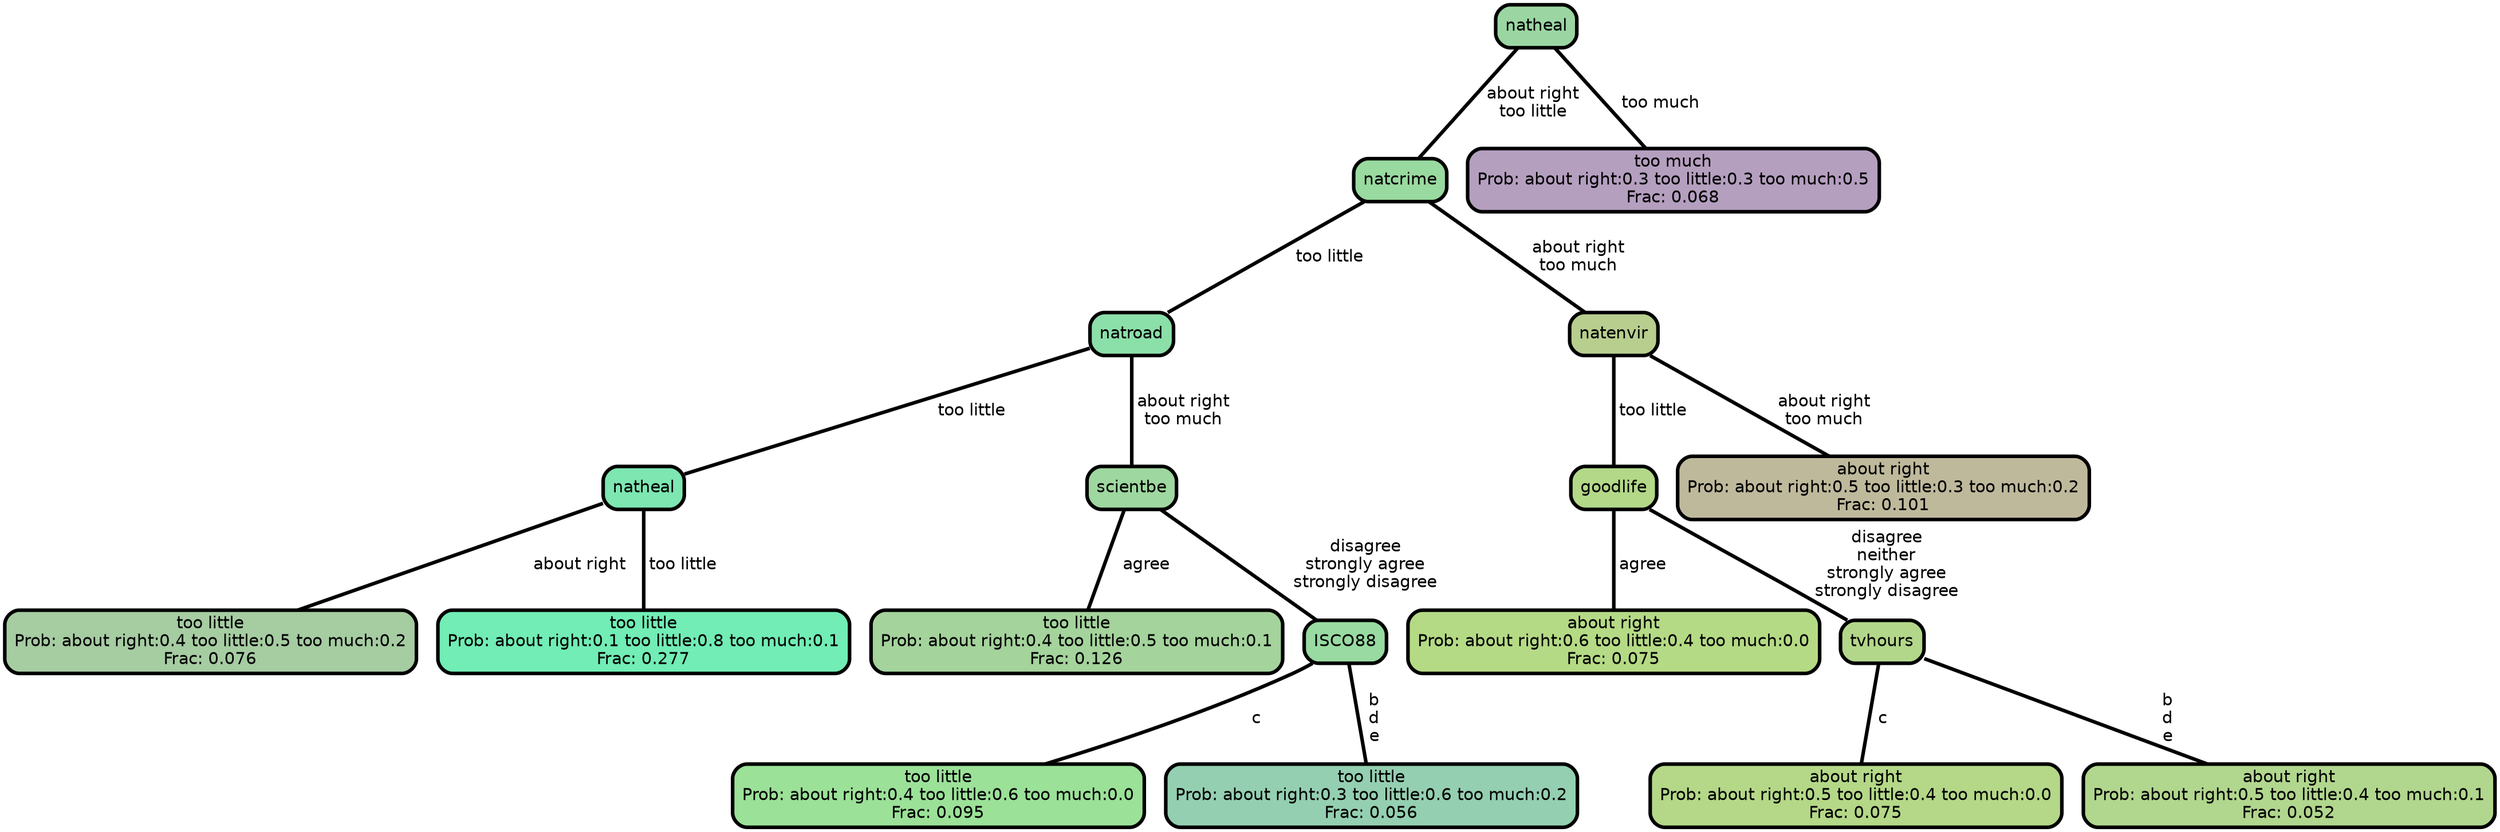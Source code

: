 graph Tree {
node [shape=box, style="filled, rounded",color="black",penwidth="3",fontcolor="black",                 fontname=helvetica] ;
graph [ranksep="0 equally", splines=straight,                 bgcolor=transparent, dpi=200] ;
edge [fontname=helvetica, color=black] ;
0 [label="too little
Prob: about right:0.4 too little:0.5 too much:0.2
Frac: 0.076", fillcolor="#a6cca2"] ;
1 [label="natheal", fillcolor="#7de6b1"] ;
2 [label="too little
Prob: about right:0.1 too little:0.8 too much:0.1
Frac: 0.277", fillcolor="#71edb5"] ;
3 [label="natroad", fillcolor="#8bdfa9"] ;
4 [label="too little
Prob: about right:0.4 too little:0.5 too much:0.1
Frac: 0.126", fillcolor="#a4d39c"] ;
5 [label="scientbe", fillcolor="#9ed79f"] ;
6 [label="too little
Prob: about right:0.4 too little:0.6 too much:0.0
Frac: 0.095", fillcolor="#9be198"] ;
7 [label="ISCO88", fillcolor="#98daa1"] ;
8 [label="too little
Prob: about right:0.3 too little:0.6 too much:0.2
Frac: 0.056", fillcolor="#94cfb1"] ;
9 [label="natcrime", fillcolor="#99daa0"] ;
10 [label="about right
Prob: about right:0.6 too little:0.4 too much:0.0
Frac: 0.075", fillcolor="#b5da85"] ;
11 [label="goodlife", fillcolor="#b3d888"] ;
12 [label="about right
Prob: about right:0.5 too little:0.4 too much:0.0
Frac: 0.075", fillcolor="#b4d887"] ;
13 [label="tvhours", fillcolor="#b3d78a"] ;
14 [label="about right
Prob: about right:0.5 too little:0.4 too much:0.1
Frac: 0.052", fillcolor="#b1d68d"] ;
15 [label="natenvir", fillcolor="#b7ce8e"] ;
16 [label="about right
Prob: about right:0.5 too little:0.3 too much:0.2
Frac: 0.101", fillcolor="#bfb99c"] ;
17 [label="natheal", fillcolor="#9bd6a2"] ;
18 [label="too much
Prob: about right:0.3 too little:0.3 too much:0.5
Frac: 0.068", fillcolor="#b59fbf"] ;
1 -- 0 [label=" about right",penwidth=3] ;
1 -- 2 [label=" too little",penwidth=3] ;
3 -- 1 [label=" too little",penwidth=3] ;
3 -- 5 [label=" about right\n too much",penwidth=3] ;
5 -- 4 [label=" agree",penwidth=3] ;
5 -- 7 [label=" disagree\n strongly agree\n strongly disagree",penwidth=3] ;
7 -- 6 [label=" c",penwidth=3] ;
7 -- 8 [label=" b\n d\n e",penwidth=3] ;
9 -- 3 [label=" too little",penwidth=3] ;
9 -- 15 [label=" about right\n too much",penwidth=3] ;
11 -- 10 [label=" agree",penwidth=3] ;
11 -- 13 [label=" disagree\n neither\n strongly agree\n strongly disagree",penwidth=3] ;
13 -- 12 [label=" c",penwidth=3] ;
13 -- 14 [label=" b\n d\n e",penwidth=3] ;
15 -- 11 [label=" too little",penwidth=3] ;
15 -- 16 [label=" about right\n too much",penwidth=3] ;
17 -- 9 [label=" about right\n too little",penwidth=3] ;
17 -- 18 [label=" too much",penwidth=3] ;
{rank = same;}}